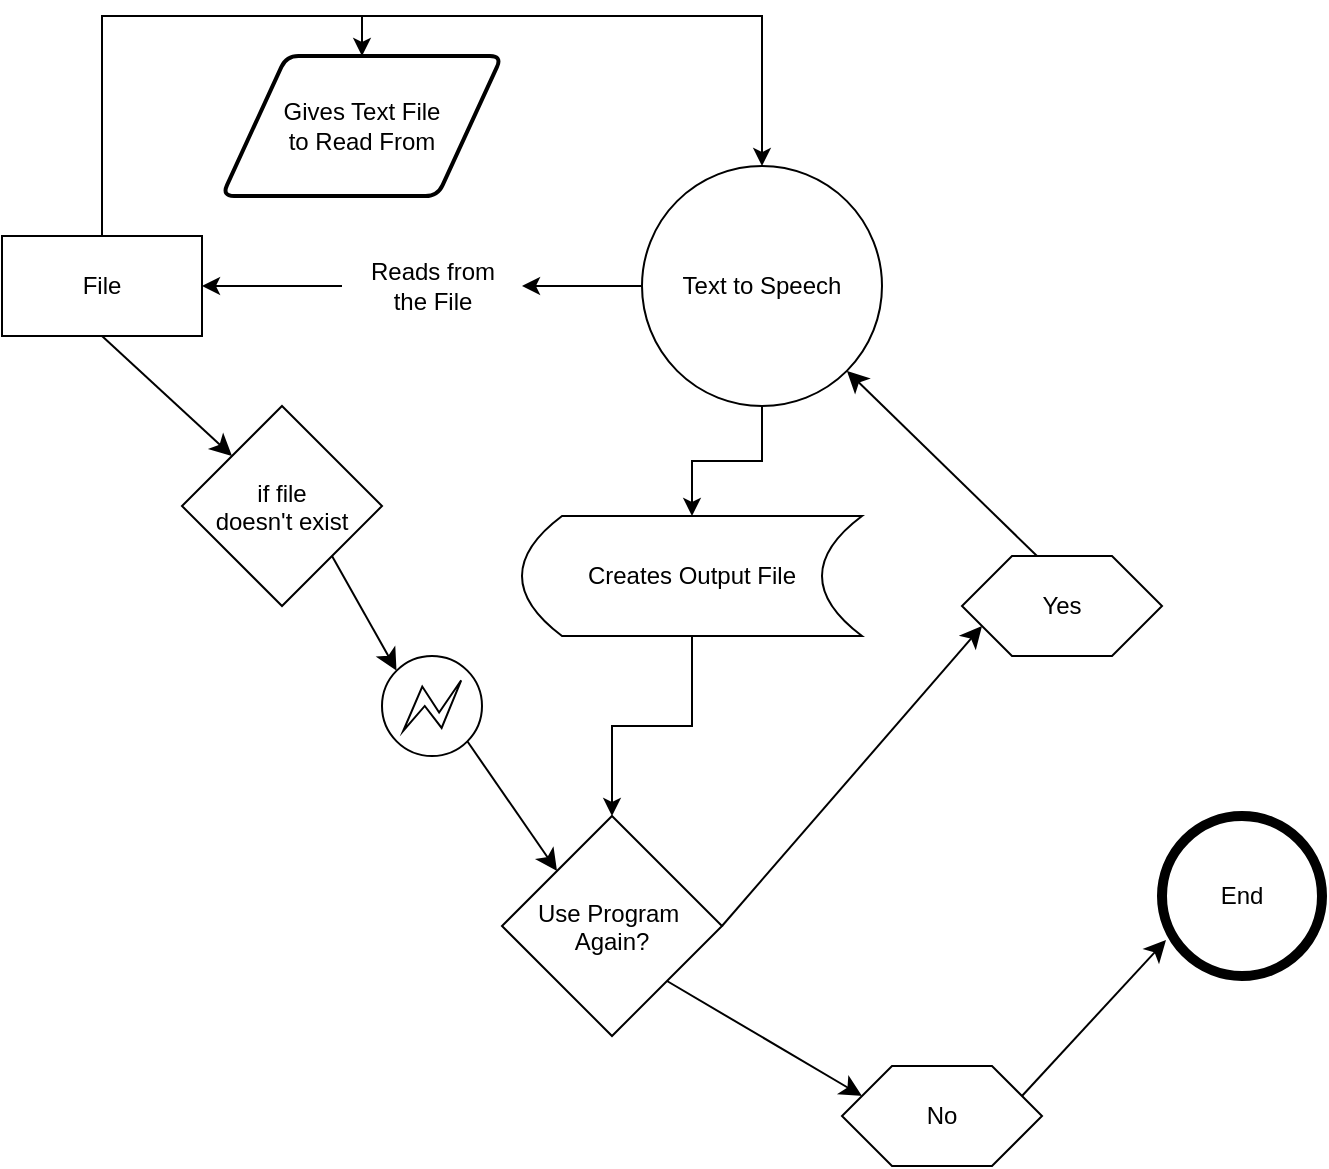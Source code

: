 <mxfile version="24.4.2" type="device">
  <diagram name="Page-1" id="RTotbi8C4EwSEV28XzKA">
    <mxGraphModel dx="1393" dy="758" grid="1" gridSize="10" guides="1" tooltips="1" connect="1" arrows="1" fold="1" page="1" pageScale="1" pageWidth="850" pageHeight="1100" math="0" shadow="0">
      <root>
        <mxCell id="0" />
        <mxCell id="1" parent="0" />
        <mxCell id="OS5yNtTstuqsKu3GFZPS-26" style="edgeStyle=orthogonalEdgeStyle;rounded=0;orthogonalLoop=1;jettySize=auto;html=1;exitX=0.5;exitY=0;exitDx=0;exitDy=0;entryX=0.5;entryY=0;entryDx=0;entryDy=0;" parent="1" source="OS5yNtTstuqsKu3GFZPS-31" target="OS5yNtTstuqsKu3GFZPS-3" edge="1">
          <mxGeometry relative="1" as="geometry" />
        </mxCell>
        <mxCell id="Iov8bIbnbMfIM1R9dD0a-8" style="edgeStyle=none;curved=1;rounded=0;orthogonalLoop=1;jettySize=auto;html=1;exitX=0.5;exitY=1;exitDx=0;exitDy=0;entryX=0;entryY=0;entryDx=0;entryDy=0;fontSize=12;startSize=8;endSize=8;" parent="1" source="OS5yNtTstuqsKu3GFZPS-2" target="Iov8bIbnbMfIM1R9dD0a-7" edge="1">
          <mxGeometry relative="1" as="geometry" />
        </mxCell>
        <mxCell id="OS5yNtTstuqsKu3GFZPS-2" value="File" style="html=1;dashed=0;whiteSpace=wrap;" parent="1" vertex="1">
          <mxGeometry x="120" y="320" width="100" height="50" as="geometry" />
        </mxCell>
        <mxCell id="OS5yNtTstuqsKu3GFZPS-9" style="edgeStyle=orthogonalEdgeStyle;rounded=0;orthogonalLoop=1;jettySize=auto;html=1;exitX=0;exitY=0.5;exitDx=0;exitDy=0;entryX=1;entryY=0.5;entryDx=0;entryDy=0;" parent="1" source="OS5yNtTstuqsKu3GFZPS-5" target="OS5yNtTstuqsKu3GFZPS-2" edge="1">
          <mxGeometry relative="1" as="geometry" />
        </mxCell>
        <mxCell id="pMJp1EJQcDAcmxkJBn0Q-2" style="edgeStyle=orthogonalEdgeStyle;rounded=0;orthogonalLoop=1;jettySize=auto;html=1;exitX=0.5;exitY=1;exitDx=0;exitDy=0;entryX=0.5;entryY=0;entryDx=0;entryDy=0;" edge="1" parent="1" source="OS5yNtTstuqsKu3GFZPS-3" target="pMJp1EJQcDAcmxkJBn0Q-1">
          <mxGeometry relative="1" as="geometry" />
        </mxCell>
        <mxCell id="OS5yNtTstuqsKu3GFZPS-3" value="Text to Speech" style="shape=ellipse;html=1;dashed=0;whiteSpace=wrap;perimeter=ellipsePerimeter;" parent="1" vertex="1">
          <mxGeometry x="440" y="285" width="120" height="120" as="geometry" />
        </mxCell>
        <mxCell id="OS5yNtTstuqsKu3GFZPS-10" value="" style="edgeStyle=orthogonalEdgeStyle;rounded=0;orthogonalLoop=1;jettySize=auto;html=1;exitX=0;exitY=0.5;exitDx=0;exitDy=0;entryX=1;entryY=0.5;entryDx=0;entryDy=0;" parent="1" source="OS5yNtTstuqsKu3GFZPS-3" target="OS5yNtTstuqsKu3GFZPS-5" edge="1">
          <mxGeometry relative="1" as="geometry">
            <mxPoint x="365" y="345" as="sourcePoint" />
            <mxPoint x="220" y="345" as="targetPoint" />
          </mxGeometry>
        </mxCell>
        <mxCell id="OS5yNtTstuqsKu3GFZPS-5" value="Reads from&lt;div&gt;the File&lt;/div&gt;" style="text;html=1;align=center;verticalAlign=middle;resizable=0;points=[];autosize=1;strokeColor=none;fillColor=none;" parent="1" vertex="1">
          <mxGeometry x="290" y="325" width="90" height="40" as="geometry" />
        </mxCell>
        <mxCell id="OS5yNtTstuqsKu3GFZPS-32" value="" style="edgeStyle=orthogonalEdgeStyle;rounded=0;orthogonalLoop=1;jettySize=auto;html=1;exitX=0.5;exitY=0;exitDx=0;exitDy=0;entryX=0.5;entryY=0;entryDx=0;entryDy=0;" parent="1" source="OS5yNtTstuqsKu3GFZPS-2" target="OS5yNtTstuqsKu3GFZPS-31" edge="1">
          <mxGeometry relative="1" as="geometry">
            <mxPoint x="170" y="320" as="sourcePoint" />
            <mxPoint x="425" y="285" as="targetPoint" />
          </mxGeometry>
        </mxCell>
        <mxCell id="OS5yNtTstuqsKu3GFZPS-31" value="Gives Text File&lt;div&gt;to Read From&lt;/div&gt;" style="shape=parallelogram;html=1;strokeWidth=2;perimeter=parallelogramPerimeter;whiteSpace=wrap;rounded=1;arcSize=12;size=0.23;" parent="1" vertex="1">
          <mxGeometry x="230" y="230" width="140" height="70" as="geometry" />
        </mxCell>
        <mxCell id="Iov8bIbnbMfIM1R9dD0a-7" value="if file&#xa;doesn&#39;t exist" style="rhombus;" parent="1" vertex="1">
          <mxGeometry x="210" y="405" width="100" height="100" as="geometry" />
        </mxCell>
        <mxCell id="Iov8bIbnbMfIM1R9dD0a-15" style="edgeStyle=none;curved=1;rounded=0;orthogonalLoop=1;jettySize=auto;html=1;exitX=0.855;exitY=0.855;exitDx=0;exitDy=0;exitPerimeter=0;entryX=0;entryY=0;entryDx=0;entryDy=0;fontSize=12;startSize=8;endSize=8;" parent="1" source="Iov8bIbnbMfIM1R9dD0a-10" target="Iov8bIbnbMfIM1R9dD0a-14" edge="1">
          <mxGeometry relative="1" as="geometry" />
        </mxCell>
        <mxCell id="Iov8bIbnbMfIM1R9dD0a-10" value="" style="points=[[0.145,0.145,0],[0.5,0,0],[0.855,0.145,0],[1,0.5,0],[0.855,0.855,0],[0.5,1,0],[0.145,0.855,0],[0,0.5,0]];shape=mxgraph.bpmn.event;html=1;verticalLabelPosition=bottom;labelBackgroundColor=#ffffff;verticalAlign=top;align=center;perimeter=ellipsePerimeter;outlineConnect=0;aspect=fixed;outline=eventInt;symbol=error;" parent="1" vertex="1">
          <mxGeometry x="310" y="530" width="50" height="50" as="geometry" />
        </mxCell>
        <mxCell id="Iov8bIbnbMfIM1R9dD0a-11" style="edgeStyle=none;curved=1;rounded=0;orthogonalLoop=1;jettySize=auto;html=1;exitX=1;exitY=1;exitDx=0;exitDy=0;entryX=0.145;entryY=0.145;entryDx=0;entryDy=0;entryPerimeter=0;fontSize=12;startSize=8;endSize=8;" parent="1" source="Iov8bIbnbMfIM1R9dD0a-7" target="Iov8bIbnbMfIM1R9dD0a-10" edge="1">
          <mxGeometry relative="1" as="geometry" />
        </mxCell>
        <mxCell id="Iov8bIbnbMfIM1R9dD0a-19" style="edgeStyle=none;curved=1;rounded=0;orthogonalLoop=1;jettySize=auto;html=1;exitX=1;exitY=0.5;exitDx=0;exitDy=0;entryX=0;entryY=0.75;entryDx=0;entryDy=0;fontSize=12;startSize=8;endSize=8;" parent="1" source="Iov8bIbnbMfIM1R9dD0a-14" target="Iov8bIbnbMfIM1R9dD0a-17" edge="1">
          <mxGeometry relative="1" as="geometry" />
        </mxCell>
        <mxCell id="Iov8bIbnbMfIM1R9dD0a-21" style="edgeStyle=none;curved=1;rounded=0;orthogonalLoop=1;jettySize=auto;html=1;exitX=1;exitY=1;exitDx=0;exitDy=0;entryX=0;entryY=0.25;entryDx=0;entryDy=0;fontSize=12;startSize=8;endSize=8;" parent="1" source="Iov8bIbnbMfIM1R9dD0a-14" target="Iov8bIbnbMfIM1R9dD0a-20" edge="1">
          <mxGeometry relative="1" as="geometry" />
        </mxCell>
        <mxCell id="Iov8bIbnbMfIM1R9dD0a-14" value="Use Program &#xa;Again?" style="rhombus;" parent="1" vertex="1">
          <mxGeometry x="370" y="610" width="110" height="110" as="geometry" />
        </mxCell>
        <mxCell id="Iov8bIbnbMfIM1R9dD0a-36" style="edgeStyle=none;curved=1;rounded=0;orthogonalLoop=1;jettySize=auto;html=1;exitX=0.375;exitY=0;exitDx=0;exitDy=0;entryX=1;entryY=1;entryDx=0;entryDy=0;fontSize=12;startSize=8;endSize=8;" parent="1" source="Iov8bIbnbMfIM1R9dD0a-17" target="OS5yNtTstuqsKu3GFZPS-3" edge="1">
          <mxGeometry relative="1" as="geometry" />
        </mxCell>
        <mxCell id="Iov8bIbnbMfIM1R9dD0a-17" value="Yes" style="shape=hexagon;perimeter=hexagonPerimeter2;whiteSpace=wrap;html=1;size=0.25" parent="1" vertex="1">
          <mxGeometry x="600" y="480" width="100" height="50" as="geometry" />
        </mxCell>
        <mxCell id="Iov8bIbnbMfIM1R9dD0a-20" value="No" style="shape=hexagon;perimeter=hexagonPerimeter2;whiteSpace=wrap;html=1;size=0.25" parent="1" vertex="1">
          <mxGeometry x="540" y="735" width="100" height="50" as="geometry" />
        </mxCell>
        <mxCell id="Iov8bIbnbMfIM1R9dD0a-26" value="End" style="shape=ellipse;html=1;dashed=0;whiteSpace=wrap;aspect=fixed;strokeWidth=5;perimeter=ellipsePerimeter;" parent="1" vertex="1">
          <mxGeometry x="700" y="610" width="80" height="80" as="geometry" />
        </mxCell>
        <mxCell id="Iov8bIbnbMfIM1R9dD0a-34" style="edgeStyle=none;curved=1;rounded=0;orthogonalLoop=1;jettySize=auto;html=1;exitX=1;exitY=0.25;exitDx=0;exitDy=0;entryX=0.025;entryY=0.775;entryDx=0;entryDy=0;entryPerimeter=0;fontSize=12;startSize=8;endSize=8;" parent="1" source="Iov8bIbnbMfIM1R9dD0a-20" target="Iov8bIbnbMfIM1R9dD0a-26" edge="1">
          <mxGeometry relative="1" as="geometry" />
        </mxCell>
        <mxCell id="pMJp1EJQcDAcmxkJBn0Q-3" style="edgeStyle=orthogonalEdgeStyle;rounded=0;orthogonalLoop=1;jettySize=auto;html=1;exitX=0.5;exitY=1;exitDx=0;exitDy=0;entryX=0.5;entryY=0;entryDx=0;entryDy=0;" edge="1" parent="1" source="pMJp1EJQcDAcmxkJBn0Q-1" target="Iov8bIbnbMfIM1R9dD0a-14">
          <mxGeometry relative="1" as="geometry" />
        </mxCell>
        <mxCell id="pMJp1EJQcDAcmxkJBn0Q-1" value="&lt;span style=&quot;text-wrap: nowrap;&quot;&gt;Creates Output File&lt;/span&gt;" style="shape=dataStorage;whiteSpace=wrap;html=1;fixedSize=1;" vertex="1" parent="1">
          <mxGeometry x="380" y="460" width="170" height="60" as="geometry" />
        </mxCell>
      </root>
    </mxGraphModel>
  </diagram>
</mxfile>
